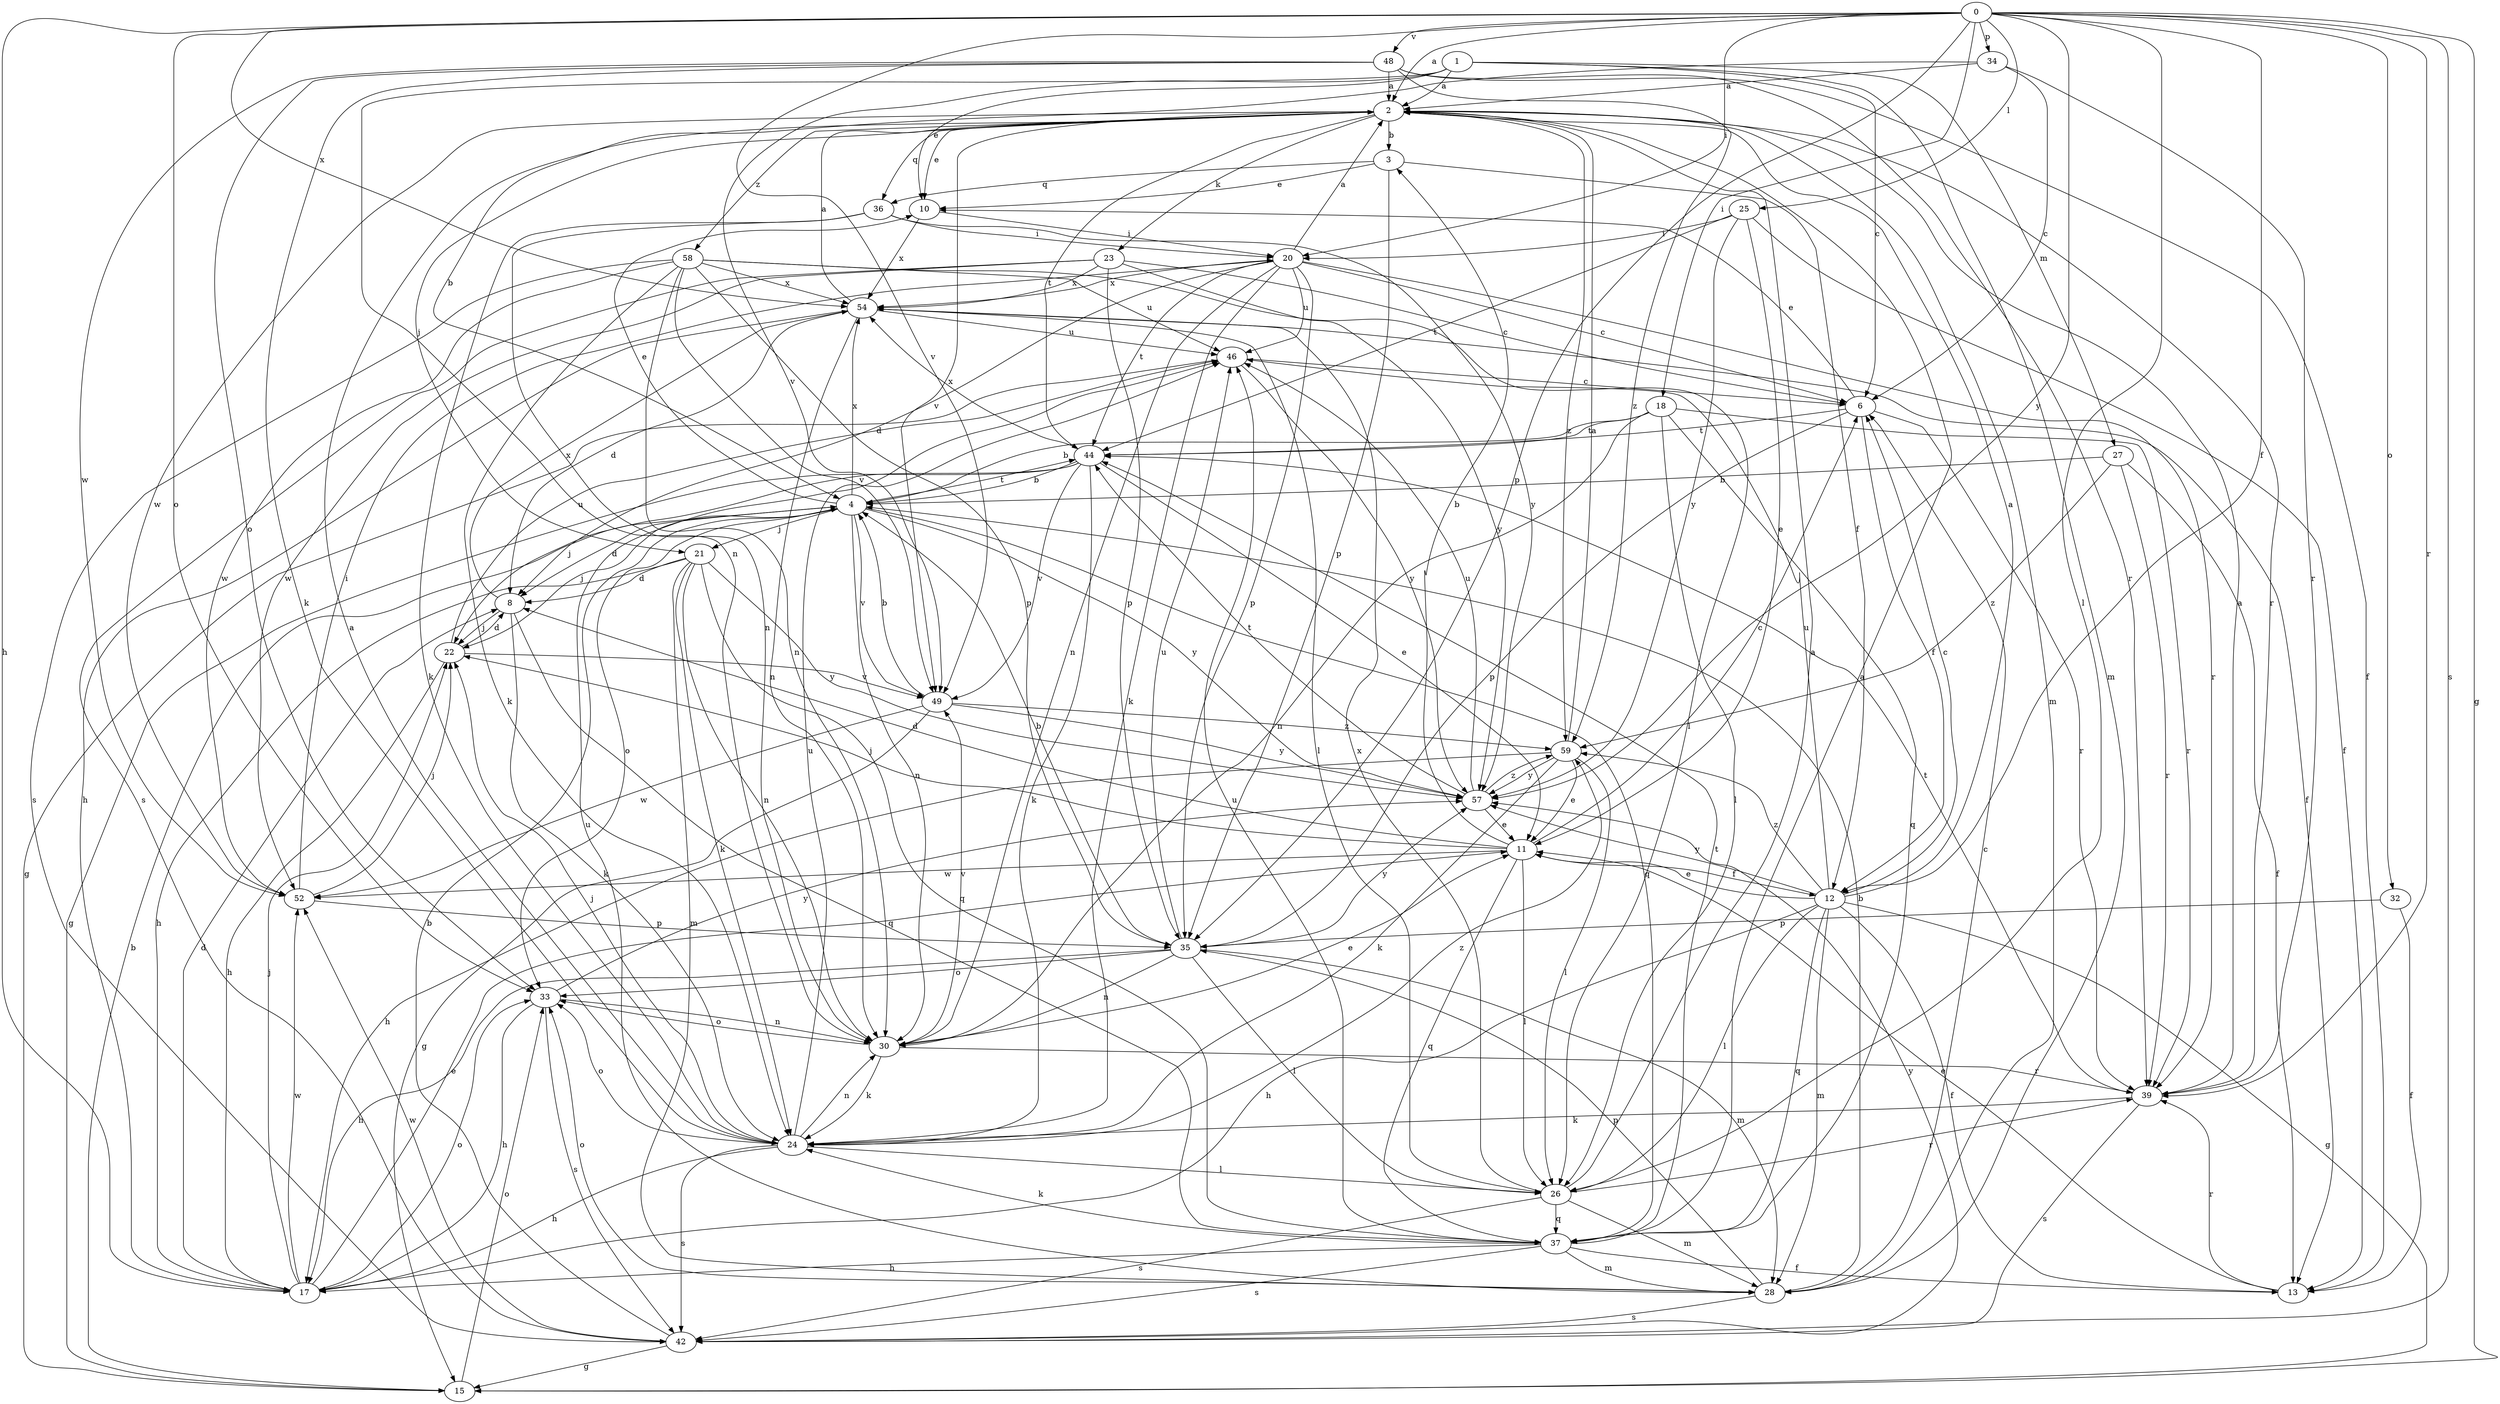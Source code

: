 strict digraph  {
0;
1;
2;
3;
4;
6;
8;
10;
11;
12;
13;
15;
17;
18;
20;
21;
22;
23;
24;
25;
26;
27;
28;
30;
32;
33;
34;
35;
36;
37;
39;
42;
44;
46;
48;
49;
52;
54;
57;
58;
59;
0 -> 2  [label=a];
0 -> 12  [label=f];
0 -> 15  [label=g];
0 -> 17  [label=h];
0 -> 18  [label=i];
0 -> 20  [label=i];
0 -> 25  [label=l];
0 -> 26  [label=l];
0 -> 32  [label=o];
0 -> 33  [label=o];
0 -> 34  [label=p];
0 -> 35  [label=p];
0 -> 39  [label=r];
0 -> 42  [label=s];
0 -> 48  [label=v];
0 -> 49  [label=v];
0 -> 54  [label=x];
0 -> 57  [label=y];
1 -> 2  [label=a];
1 -> 6  [label=c];
1 -> 10  [label=e];
1 -> 27  [label=m];
1 -> 28  [label=m];
1 -> 30  [label=n];
1 -> 49  [label=v];
2 -> 3  [label=b];
2 -> 10  [label=e];
2 -> 21  [label=j];
2 -> 23  [label=k];
2 -> 28  [label=m];
2 -> 36  [label=q];
2 -> 39  [label=r];
2 -> 44  [label=t];
2 -> 49  [label=v];
2 -> 52  [label=w];
2 -> 58  [label=z];
2 -> 59  [label=z];
3 -> 10  [label=e];
3 -> 12  [label=f];
3 -> 35  [label=p];
3 -> 36  [label=q];
4 -> 8  [label=d];
4 -> 10  [label=e];
4 -> 21  [label=j];
4 -> 22  [label=j];
4 -> 30  [label=n];
4 -> 33  [label=o];
4 -> 37  [label=q];
4 -> 44  [label=t];
4 -> 49  [label=v];
4 -> 54  [label=x];
4 -> 57  [label=y];
6 -> 10  [label=e];
6 -> 12  [label=f];
6 -> 35  [label=p];
6 -> 39  [label=r];
6 -> 44  [label=t];
8 -> 22  [label=j];
8 -> 24  [label=k];
8 -> 37  [label=q];
8 -> 54  [label=x];
10 -> 20  [label=i];
10 -> 54  [label=x];
11 -> 3  [label=b];
11 -> 6  [label=c];
11 -> 8  [label=d];
11 -> 12  [label=f];
11 -> 22  [label=j];
11 -> 26  [label=l];
11 -> 37  [label=q];
11 -> 52  [label=w];
12 -> 2  [label=a];
12 -> 6  [label=c];
12 -> 11  [label=e];
12 -> 13  [label=f];
12 -> 15  [label=g];
12 -> 17  [label=h];
12 -> 26  [label=l];
12 -> 28  [label=m];
12 -> 37  [label=q];
12 -> 46  [label=u];
12 -> 57  [label=y];
12 -> 59  [label=z];
13 -> 11  [label=e];
13 -> 39  [label=r];
15 -> 4  [label=b];
15 -> 33  [label=o];
17 -> 8  [label=d];
17 -> 11  [label=e];
17 -> 22  [label=j];
17 -> 33  [label=o];
17 -> 52  [label=w];
18 -> 4  [label=b];
18 -> 26  [label=l];
18 -> 30  [label=n];
18 -> 37  [label=q];
18 -> 39  [label=r];
18 -> 44  [label=t];
20 -> 2  [label=a];
20 -> 6  [label=c];
20 -> 8  [label=d];
20 -> 24  [label=k];
20 -> 30  [label=n];
20 -> 35  [label=p];
20 -> 39  [label=r];
20 -> 44  [label=t];
20 -> 46  [label=u];
20 -> 54  [label=x];
21 -> 8  [label=d];
21 -> 17  [label=h];
21 -> 24  [label=k];
21 -> 28  [label=m];
21 -> 30  [label=n];
21 -> 37  [label=q];
21 -> 57  [label=y];
22 -> 8  [label=d];
22 -> 17  [label=h];
22 -> 46  [label=u];
22 -> 49  [label=v];
23 -> 6  [label=c];
23 -> 35  [label=p];
23 -> 42  [label=s];
23 -> 52  [label=w];
23 -> 54  [label=x];
23 -> 57  [label=y];
24 -> 2  [label=a];
24 -> 17  [label=h];
24 -> 22  [label=j];
24 -> 26  [label=l];
24 -> 30  [label=n];
24 -> 33  [label=o];
24 -> 42  [label=s];
24 -> 46  [label=u];
24 -> 59  [label=z];
25 -> 11  [label=e];
25 -> 13  [label=f];
25 -> 20  [label=i];
25 -> 44  [label=t];
25 -> 57  [label=y];
26 -> 2  [label=a];
26 -> 28  [label=m];
26 -> 37  [label=q];
26 -> 39  [label=r];
26 -> 42  [label=s];
26 -> 54  [label=x];
27 -> 4  [label=b];
27 -> 13  [label=f];
27 -> 39  [label=r];
27 -> 59  [label=z];
28 -> 4  [label=b];
28 -> 6  [label=c];
28 -> 33  [label=o];
28 -> 35  [label=p];
28 -> 42  [label=s];
28 -> 46  [label=u];
30 -> 11  [label=e];
30 -> 24  [label=k];
30 -> 33  [label=o];
30 -> 39  [label=r];
30 -> 49  [label=v];
32 -> 13  [label=f];
32 -> 35  [label=p];
33 -> 17  [label=h];
33 -> 30  [label=n];
33 -> 42  [label=s];
33 -> 57  [label=y];
34 -> 2  [label=a];
34 -> 4  [label=b];
34 -> 6  [label=c];
34 -> 39  [label=r];
35 -> 4  [label=b];
35 -> 17  [label=h];
35 -> 26  [label=l];
35 -> 28  [label=m];
35 -> 30  [label=n];
35 -> 33  [label=o];
35 -> 46  [label=u];
35 -> 57  [label=y];
36 -> 20  [label=i];
36 -> 24  [label=k];
36 -> 30  [label=n];
36 -> 57  [label=y];
37 -> 2  [label=a];
37 -> 13  [label=f];
37 -> 17  [label=h];
37 -> 24  [label=k];
37 -> 28  [label=m];
37 -> 42  [label=s];
37 -> 44  [label=t];
37 -> 46  [label=u];
39 -> 2  [label=a];
39 -> 24  [label=k];
39 -> 42  [label=s];
39 -> 44  [label=t];
42 -> 4  [label=b];
42 -> 15  [label=g];
42 -> 52  [label=w];
42 -> 57  [label=y];
44 -> 4  [label=b];
44 -> 11  [label=e];
44 -> 15  [label=g];
44 -> 22  [label=j];
44 -> 24  [label=k];
44 -> 49  [label=v];
44 -> 54  [label=x];
46 -> 6  [label=c];
46 -> 15  [label=g];
46 -> 57  [label=y];
48 -> 2  [label=a];
48 -> 13  [label=f];
48 -> 24  [label=k];
48 -> 33  [label=o];
48 -> 39  [label=r];
48 -> 52  [label=w];
48 -> 59  [label=z];
49 -> 4  [label=b];
49 -> 15  [label=g];
49 -> 52  [label=w];
49 -> 57  [label=y];
49 -> 59  [label=z];
52 -> 20  [label=i];
52 -> 22  [label=j];
52 -> 35  [label=p];
54 -> 2  [label=a];
54 -> 8  [label=d];
54 -> 13  [label=f];
54 -> 17  [label=h];
54 -> 26  [label=l];
54 -> 30  [label=n];
54 -> 46  [label=u];
57 -> 11  [label=e];
57 -> 44  [label=t];
57 -> 46  [label=u];
57 -> 59  [label=z];
58 -> 24  [label=k];
58 -> 26  [label=l];
58 -> 30  [label=n];
58 -> 35  [label=p];
58 -> 42  [label=s];
58 -> 46  [label=u];
58 -> 49  [label=v];
58 -> 52  [label=w];
58 -> 54  [label=x];
59 -> 2  [label=a];
59 -> 11  [label=e];
59 -> 17  [label=h];
59 -> 24  [label=k];
59 -> 26  [label=l];
59 -> 57  [label=y];
}
